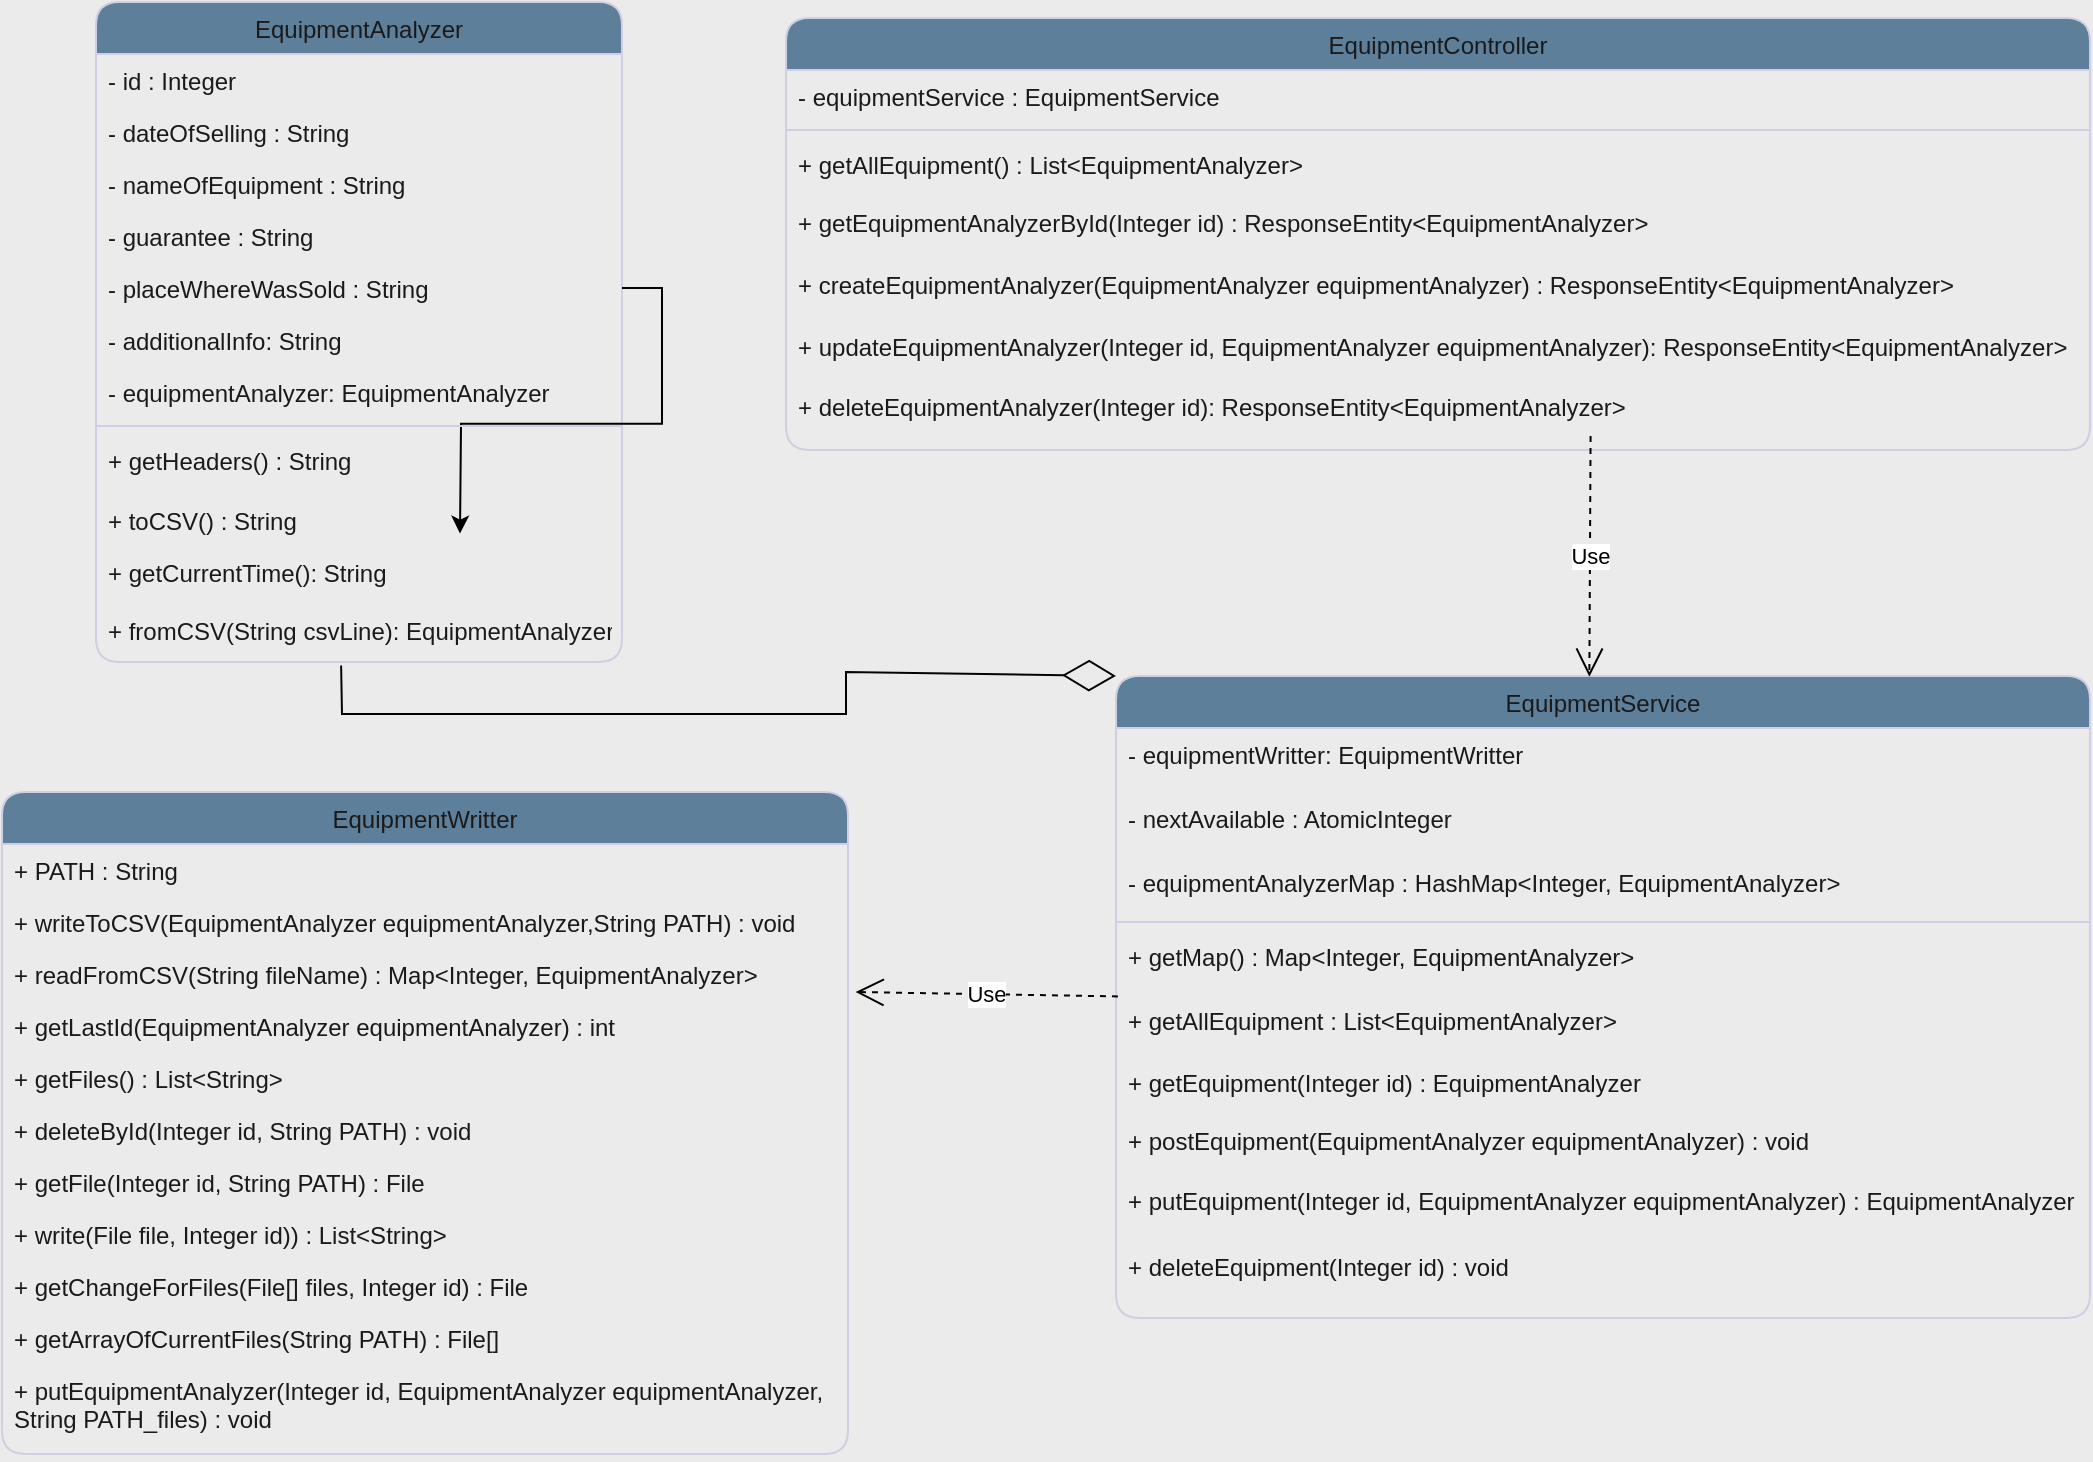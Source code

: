 <mxfile version="21.3.8" type="google">
  <diagram id="C5RBs43oDa-KdzZeNtuy" name="Page-1">
    <mxGraphModel dx="1613" dy="676" grid="0" gridSize="31" guides="1" tooltips="1" connect="1" arrows="1" fold="1" page="1" pageScale="1" pageWidth="1169" pageHeight="827" background="#EBEBEB" math="0" shadow="0">
      <root>
        <mxCell id="WIyWlLk6GJQsqaUBKTNV-0" />
        <mxCell id="WIyWlLk6GJQsqaUBKTNV-1" parent="WIyWlLk6GJQsqaUBKTNV-0" />
        <mxCell id="zkfFHV4jXpPFQw0GAbJ--0" value="EquipmentController" style="swimlane;fontStyle=0;align=center;verticalAlign=top;childLayout=stackLayout;horizontal=1;startSize=26;horizontalStack=0;resizeParent=1;resizeLast=0;collapsible=1;marginBottom=0;rounded=1;shadow=0;strokeWidth=1;labelBackgroundColor=none;fillColor=#5D7F99;strokeColor=#D0CEE2;fontColor=#1A1A1A;" parent="WIyWlLk6GJQsqaUBKTNV-1" vertex="1">
          <mxGeometry x="445" y="59" width="652" height="216" as="geometry">
            <mxRectangle x="230" y="140" width="160" height="26" as="alternateBounds" />
          </mxGeometry>
        </mxCell>
        <mxCell id="zkfFHV4jXpPFQw0GAbJ--1" value="- equipmentService : EquipmentService " style="text;align=left;verticalAlign=top;spacingLeft=4;spacingRight=4;overflow=hidden;rotatable=0;points=[[0,0.5],[1,0.5]];portConstraint=eastwest;labelBackgroundColor=none;rounded=1;fontColor=#1A1A1A;" parent="zkfFHV4jXpPFQw0GAbJ--0" vertex="1">
          <mxGeometry y="26" width="652" height="26" as="geometry" />
        </mxCell>
        <mxCell id="zkfFHV4jXpPFQw0GAbJ--4" value="" style="line;html=1;strokeWidth=1;align=left;verticalAlign=middle;spacingTop=-1;spacingLeft=3;spacingRight=3;rotatable=0;labelPosition=right;points=[];portConstraint=eastwest;labelBackgroundColor=none;rounded=1;fillColor=#5D7F99;strokeColor=#D0CEE2;fontColor=#1A1A1A;" parent="zkfFHV4jXpPFQw0GAbJ--0" vertex="1">
          <mxGeometry y="52" width="652" height="8" as="geometry" />
        </mxCell>
        <mxCell id="zkfFHV4jXpPFQw0GAbJ--5" value="+ getAllEquipment() : List&lt;EquipmentAnalyzer&gt;" style="text;align=left;verticalAlign=top;spacingLeft=4;spacingRight=4;overflow=hidden;rotatable=0;points=[[0,0.5],[1,0.5]];portConstraint=eastwest;labelBackgroundColor=none;rounded=1;fontColor=#1A1A1A;" parent="zkfFHV4jXpPFQw0GAbJ--0" vertex="1">
          <mxGeometry y="60" width="652" height="29" as="geometry" />
        </mxCell>
        <mxCell id="zkfFHV4jXpPFQw0GAbJ--3" value="+ getEquipmentAnalyzerById(Integer id) : ResponseEntity&lt;EquipmentAnalyzer&gt;" style="text;align=left;verticalAlign=top;spacingLeft=4;spacingRight=4;overflow=hidden;rotatable=0;points=[[0,0.5],[1,0.5]];portConstraint=eastwest;rounded=1;shadow=0;html=0;labelBackgroundColor=none;fontColor=#1A1A1A;" parent="zkfFHV4jXpPFQw0GAbJ--0" vertex="1">
          <mxGeometry y="89" width="652" height="31" as="geometry" />
        </mxCell>
        <mxCell id="zkfFHV4jXpPFQw0GAbJ--2" value="+ createEquipmentAnalyzer(EquipmentAnalyzer equipmentAnalyzer) : ResponseEntity&lt;EquipmentAnalyzer&gt; " style="text;align=left;verticalAlign=top;spacingLeft=4;spacingRight=4;overflow=hidden;rotatable=0;points=[[0,0.5],[1,0.5]];portConstraint=eastwest;rounded=1;shadow=0;html=0;labelBackgroundColor=none;fontColor=#1A1A1A;" parent="zkfFHV4jXpPFQw0GAbJ--0" vertex="1">
          <mxGeometry y="120" width="652" height="31" as="geometry" />
        </mxCell>
        <mxCell id="-fVI4DHskBimmGnEmqWf-4" value="+ updateEquipmentAnalyzer(Integer id, EquipmentAnalyzer equipmentAnalyzer): ResponseEntity&lt;EquipmentAnalyzer&gt; " style="text;align=left;verticalAlign=top;spacingLeft=4;spacingRight=4;overflow=hidden;rotatable=0;points=[[0,0.5],[1,0.5]];portConstraint=eastwest;rounded=1;shadow=0;html=0;labelBackgroundColor=none;fontColor=#1A1A1A;" parent="zkfFHV4jXpPFQw0GAbJ--0" vertex="1">
          <mxGeometry y="151" width="652" height="30" as="geometry" />
        </mxCell>
        <mxCell id="-fVI4DHskBimmGnEmqWf-5" value="+ deleteEquipmentAnalyzer(Integer id): ResponseEntity&lt;EquipmentAnalyzer&gt; " style="text;align=left;verticalAlign=top;spacingLeft=4;spacingRight=4;overflow=hidden;rotatable=0;points=[[0,0.5],[1,0.5]];portConstraint=eastwest;rounded=1;shadow=0;html=0;labelBackgroundColor=none;fontColor=#1A1A1A;" parent="zkfFHV4jXpPFQw0GAbJ--0" vertex="1">
          <mxGeometry y="181" width="652" height="28" as="geometry" />
        </mxCell>
        <mxCell id="zkfFHV4jXpPFQw0GAbJ--6" value="EquipmentWritter" style="swimlane;fontStyle=0;align=center;verticalAlign=top;childLayout=stackLayout;horizontal=1;startSize=26;horizontalStack=0;resizeParent=1;resizeLast=0;collapsible=1;marginBottom=0;rounded=1;shadow=0;strokeWidth=1;labelBackgroundColor=none;fillColor=#5D7F99;strokeColor=#D0CEE2;fontColor=#1A1A1A;" parent="WIyWlLk6GJQsqaUBKTNV-1" vertex="1">
          <mxGeometry x="53" y="446" width="423" height="331" as="geometry">
            <mxRectangle x="130" y="380" width="160" height="26" as="alternateBounds" />
          </mxGeometry>
        </mxCell>
        <mxCell id="zkfFHV4jXpPFQw0GAbJ--7" value="+ PATH : String" style="text;align=left;verticalAlign=top;spacingLeft=4;spacingRight=4;overflow=hidden;rotatable=0;points=[[0,0.5],[1,0.5]];portConstraint=eastwest;labelBackgroundColor=none;rounded=1;fontColor=#1A1A1A;" parent="zkfFHV4jXpPFQw0GAbJ--6" vertex="1">
          <mxGeometry y="26" width="423" height="26" as="geometry" />
        </mxCell>
        <mxCell id="Ttm7hZc6XoEcXdA8p3Gv-5" value="+ writeToCSV(EquipmentAnalyzer equipmentAnalyzer,String PATH) : void" style="text;align=left;verticalAlign=top;spacingLeft=4;spacingRight=4;overflow=hidden;rotatable=0;points=[[0,0.5],[1,0.5]];portConstraint=eastwest;labelBackgroundColor=none;rounded=1;fontColor=#1A1A1A;" vertex="1" parent="zkfFHV4jXpPFQw0GAbJ--6">
          <mxGeometry y="52" width="423" height="26" as="geometry" />
        </mxCell>
        <mxCell id="Ttm7hZc6XoEcXdA8p3Gv-6" value="+ readFromCSV(String fileName) : Map&lt;Integer, EquipmentAnalyzer&gt;" style="text;align=left;verticalAlign=top;spacingLeft=4;spacingRight=4;overflow=hidden;rotatable=0;points=[[0,0.5],[1,0.5]];portConstraint=eastwest;labelBackgroundColor=none;rounded=1;fontColor=#1A1A1A;" vertex="1" parent="zkfFHV4jXpPFQw0GAbJ--6">
          <mxGeometry y="78" width="423" height="26" as="geometry" />
        </mxCell>
        <mxCell id="Ttm7hZc6XoEcXdA8p3Gv-7" value="+ getLastId(EquipmentAnalyzer equipmentAnalyzer) : int" style="text;align=left;verticalAlign=top;spacingLeft=4;spacingRight=4;overflow=hidden;rotatable=0;points=[[0,0.5],[1,0.5]];portConstraint=eastwest;labelBackgroundColor=none;rounded=1;fontColor=#1A1A1A;" vertex="1" parent="zkfFHV4jXpPFQw0GAbJ--6">
          <mxGeometry y="104" width="423" height="26" as="geometry" />
        </mxCell>
        <mxCell id="Ttm7hZc6XoEcXdA8p3Gv-8" value="+ getFiles() : List&lt;String&gt;" style="text;align=left;verticalAlign=top;spacingLeft=4;spacingRight=4;overflow=hidden;rotatable=0;points=[[0,0.5],[1,0.5]];portConstraint=eastwest;labelBackgroundColor=none;rounded=1;fontColor=#1A1A1A;" vertex="1" parent="zkfFHV4jXpPFQw0GAbJ--6">
          <mxGeometry y="130" width="423" height="26" as="geometry" />
        </mxCell>
        <mxCell id="Ttm7hZc6XoEcXdA8p3Gv-9" value="+ deleteById(Integer id, String PATH) : void" style="text;align=left;verticalAlign=top;spacingLeft=4;spacingRight=4;overflow=hidden;rotatable=0;points=[[0,0.5],[1,0.5]];portConstraint=eastwest;labelBackgroundColor=none;rounded=1;fontColor=#1A1A1A;" vertex="1" parent="zkfFHV4jXpPFQw0GAbJ--6">
          <mxGeometry y="156" width="423" height="26" as="geometry" />
        </mxCell>
        <mxCell id="Ttm7hZc6XoEcXdA8p3Gv-10" value="+ getFile(Integer id, String PATH) : File" style="text;align=left;verticalAlign=top;spacingLeft=4;spacingRight=4;overflow=hidden;rotatable=0;points=[[0,0.5],[1,0.5]];portConstraint=eastwest;labelBackgroundColor=none;rounded=1;fontColor=#1A1A1A;" vertex="1" parent="zkfFHV4jXpPFQw0GAbJ--6">
          <mxGeometry y="182" width="423" height="26" as="geometry" />
        </mxCell>
        <mxCell id="Ttm7hZc6XoEcXdA8p3Gv-11" value="+ write(File file, Integer id)) : List&lt;String&gt;" style="text;align=left;verticalAlign=top;spacingLeft=4;spacingRight=4;overflow=hidden;rotatable=0;points=[[0,0.5],[1,0.5]];portConstraint=eastwest;labelBackgroundColor=none;rounded=1;fontColor=#1A1A1A;" vertex="1" parent="zkfFHV4jXpPFQw0GAbJ--6">
          <mxGeometry y="208" width="423" height="26" as="geometry" />
        </mxCell>
        <mxCell id="Ttm7hZc6XoEcXdA8p3Gv-12" value="+ getChangeForFiles(File[] files, Integer id) : File" style="text;align=left;verticalAlign=top;spacingLeft=4;spacingRight=4;overflow=hidden;rotatable=0;points=[[0,0.5],[1,0.5]];portConstraint=eastwest;labelBackgroundColor=none;rounded=1;fontColor=#1A1A1A;" vertex="1" parent="zkfFHV4jXpPFQw0GAbJ--6">
          <mxGeometry y="234" width="423" height="26" as="geometry" />
        </mxCell>
        <mxCell id="Ttm7hZc6XoEcXdA8p3Gv-13" value="+ getArrayOfCurrentFiles(String PATH) : File[]" style="text;align=left;verticalAlign=top;spacingLeft=4;spacingRight=4;overflow=hidden;rotatable=0;points=[[0,0.5],[1,0.5]];portConstraint=eastwest;labelBackgroundColor=none;rounded=1;fontColor=#1A1A1A;" vertex="1" parent="zkfFHV4jXpPFQw0GAbJ--6">
          <mxGeometry y="260" width="423" height="26" as="geometry" />
        </mxCell>
        <mxCell id="Ttm7hZc6XoEcXdA8p3Gv-14" value="+ putEquipmentAnalyzer(Integer id, EquipmentAnalyzer equipmentAnalyzer,&#xa;String PATH_files) : void" style="text;align=left;verticalAlign=top;spacingLeft=4;spacingRight=4;overflow=hidden;rotatable=0;points=[[0,0.5],[1,0.5]];portConstraint=eastwest;labelBackgroundColor=none;rounded=1;fontColor=#1A1A1A;" vertex="1" parent="zkfFHV4jXpPFQw0GAbJ--6">
          <mxGeometry y="286" width="423" height="45" as="geometry" />
        </mxCell>
        <mxCell id="zkfFHV4jXpPFQw0GAbJ--17" value="EquipmentService" style="swimlane;fontStyle=0;align=center;verticalAlign=top;childLayout=stackLayout;horizontal=1;startSize=26;horizontalStack=0;resizeParent=1;resizeLast=0;collapsible=1;marginBottom=0;rounded=1;shadow=0;strokeWidth=1;labelBackgroundColor=none;fillColor=#5D7F99;strokeColor=#D0CEE2;fontColor=#1A1A1A;" parent="WIyWlLk6GJQsqaUBKTNV-1" vertex="1">
          <mxGeometry x="610" y="388" width="487" height="321" as="geometry">
            <mxRectangle x="550" y="140" width="160" height="26" as="alternateBounds" />
          </mxGeometry>
        </mxCell>
        <mxCell id="zkfFHV4jXpPFQw0GAbJ--19" value="- equipmentWritter: EquipmentWritter" style="text;align=left;verticalAlign=top;spacingLeft=4;spacingRight=4;overflow=hidden;rotatable=0;points=[[0,0.5],[1,0.5]];portConstraint=eastwest;rounded=1;shadow=0;html=0;labelBackgroundColor=none;fontColor=#1A1A1A;" parent="zkfFHV4jXpPFQw0GAbJ--17" vertex="1">
          <mxGeometry y="26" width="487" height="32" as="geometry" />
        </mxCell>
        <mxCell id="Ttm7hZc6XoEcXdA8p3Gv-2" value="- nextAvailable : AtomicInteger" style="text;align=left;verticalAlign=top;spacingLeft=4;spacingRight=4;overflow=hidden;rotatable=0;points=[[0,0.5],[1,0.5]];portConstraint=eastwest;rounded=1;shadow=0;html=0;labelBackgroundColor=none;fontColor=#1A1A1A;" vertex="1" parent="zkfFHV4jXpPFQw0GAbJ--17">
          <mxGeometry y="58" width="487" height="32" as="geometry" />
        </mxCell>
        <mxCell id="zkfFHV4jXpPFQw0GAbJ--18" value="- equipmentAnalyzerMap : HashMap&lt;Integer, EquipmentAnalyzer&gt; " style="text;align=left;verticalAlign=top;spacingLeft=4;spacingRight=4;overflow=hidden;rotatable=0;points=[[0,0.5],[1,0.5]];portConstraint=eastwest;labelBackgroundColor=none;rounded=1;fontColor=#1A1A1A;" parent="zkfFHV4jXpPFQw0GAbJ--17" vertex="1">
          <mxGeometry y="90" width="487" height="29" as="geometry" />
        </mxCell>
        <mxCell id="zkfFHV4jXpPFQw0GAbJ--23" value="" style="line;html=1;strokeWidth=1;align=left;verticalAlign=middle;spacingTop=-1;spacingLeft=3;spacingRight=3;rotatable=0;labelPosition=right;points=[];portConstraint=eastwest;labelBackgroundColor=none;rounded=1;fillColor=#5D7F99;strokeColor=#D0CEE2;fontColor=#1A1A1A;" parent="zkfFHV4jXpPFQw0GAbJ--17" vertex="1">
          <mxGeometry y="119" width="487" height="8" as="geometry" />
        </mxCell>
        <mxCell id="zkfFHV4jXpPFQw0GAbJ--20" value="+ getMap() : Map&lt;Integer, EquipmentAnalyzer&gt; " style="text;align=left;verticalAlign=top;spacingLeft=4;spacingRight=4;overflow=hidden;rotatable=0;points=[[0,0.5],[1,0.5]];portConstraint=eastwest;rounded=1;shadow=0;html=0;labelBackgroundColor=none;fontColor=#1A1A1A;" parent="zkfFHV4jXpPFQw0GAbJ--17" vertex="1">
          <mxGeometry y="127" width="487" height="32" as="geometry" />
        </mxCell>
        <mxCell id="zkfFHV4jXpPFQw0GAbJ--21" value="+ getAllEquipment : List&lt;EquipmentAnalyzer&gt; " style="text;align=left;verticalAlign=top;spacingLeft=4;spacingRight=4;overflow=hidden;rotatable=0;points=[[0,0.5],[1,0.5]];portConstraint=eastwest;rounded=1;shadow=0;html=0;labelBackgroundColor=none;fontColor=#1A1A1A;" parent="zkfFHV4jXpPFQw0GAbJ--17" vertex="1">
          <mxGeometry y="159" width="487" height="31" as="geometry" />
        </mxCell>
        <mxCell id="zkfFHV4jXpPFQw0GAbJ--22" value="+ getEquipment(Integer id) : EquipmentAnalyzer" style="text;align=left;verticalAlign=top;spacingLeft=4;spacingRight=4;overflow=hidden;rotatable=0;points=[[0,0.5],[1,0.5]];portConstraint=eastwest;rounded=1;shadow=0;html=0;labelBackgroundColor=none;fontColor=#1A1A1A;" parent="zkfFHV4jXpPFQw0GAbJ--17" vertex="1">
          <mxGeometry y="190" width="487" height="29" as="geometry" />
        </mxCell>
        <mxCell id="zkfFHV4jXpPFQw0GAbJ--24" value="+ postEquipment(EquipmentAnalyzer equipmentAnalyzer) : void" style="text;align=left;verticalAlign=top;spacingLeft=4;spacingRight=4;overflow=hidden;rotatable=0;points=[[0,0.5],[1,0.5]];portConstraint=eastwest;labelBackgroundColor=none;rounded=1;fontColor=#1A1A1A;" parent="zkfFHV4jXpPFQw0GAbJ--17" vertex="1">
          <mxGeometry y="219" width="487" height="30" as="geometry" />
        </mxCell>
        <mxCell id="zkfFHV4jXpPFQw0GAbJ--25" value="+ putEquipment(Integer id, EquipmentAnalyzer equipmentAnalyzer) : EquipmentAnalyzer" style="text;align=left;verticalAlign=top;spacingLeft=4;spacingRight=4;overflow=hidden;rotatable=0;points=[[0,0.5],[1,0.5]];portConstraint=eastwest;labelBackgroundColor=none;rounded=1;fontColor=#1A1A1A;" parent="zkfFHV4jXpPFQw0GAbJ--17" vertex="1">
          <mxGeometry y="249" width="487" height="33" as="geometry" />
        </mxCell>
        <mxCell id="-fVI4DHskBimmGnEmqWf-6" value="+ deleteEquipment(Integer id) : void" style="text;align=left;verticalAlign=top;spacingLeft=4;spacingRight=4;overflow=hidden;rotatable=0;points=[[0,0.5],[1,0.5]];portConstraint=eastwest;labelBackgroundColor=none;rounded=1;fontColor=#1A1A1A;" parent="zkfFHV4jXpPFQw0GAbJ--17" vertex="1">
          <mxGeometry y="282" width="487" height="39" as="geometry" />
        </mxCell>
        <mxCell id="caZHp932xz7tqyJCjMq0-0" value="EquipmentAnalyzer" style="swimlane;fontStyle=0;align=center;verticalAlign=top;childLayout=stackLayout;horizontal=1;startSize=26;horizontalStack=0;resizeParent=1;resizeLast=0;collapsible=1;marginBottom=0;rounded=1;shadow=0;strokeWidth=1;labelBackgroundColor=none;fillColor=#5D7F99;strokeColor=#D0CEE2;fontColor=#1A1A1A;" parent="WIyWlLk6GJQsqaUBKTNV-1" vertex="1">
          <mxGeometry x="100" y="51" width="263" height="330" as="geometry">
            <mxRectangle x="130" y="380" width="160" height="26" as="alternateBounds" />
          </mxGeometry>
        </mxCell>
        <mxCell id="caZHp932xz7tqyJCjMq0-1" value="- id : Integer" style="text;align=left;verticalAlign=top;spacingLeft=4;spacingRight=4;overflow=hidden;rotatable=0;points=[[0,0.5],[1,0.5]];portConstraint=eastwest;labelBackgroundColor=none;rounded=1;fontColor=#1A1A1A;" parent="caZHp932xz7tqyJCjMq0-0" vertex="1">
          <mxGeometry y="26" width="263" height="26" as="geometry" />
        </mxCell>
        <mxCell id="caZHp932xz7tqyJCjMq0-2" value="- dateOfSelling : String" style="text;align=left;verticalAlign=top;spacingLeft=4;spacingRight=4;overflow=hidden;rotatable=0;points=[[0,0.5],[1,0.5]];portConstraint=eastwest;rounded=1;shadow=0;html=0;labelBackgroundColor=none;fontColor=#1A1A1A;" parent="caZHp932xz7tqyJCjMq0-0" vertex="1">
          <mxGeometry y="52" width="263" height="26" as="geometry" />
        </mxCell>
        <mxCell id="caZHp932xz7tqyJCjMq0-4" value="- nameOfEquipment : String" style="text;align=left;verticalAlign=top;spacingLeft=4;spacingRight=4;overflow=hidden;rotatable=0;points=[[0,0.5],[1,0.5]];portConstraint=eastwest;fontStyle=0;labelBackgroundColor=none;rounded=1;fontColor=#1A1A1A;" parent="caZHp932xz7tqyJCjMq0-0" vertex="1">
          <mxGeometry y="78" width="263" height="26" as="geometry" />
        </mxCell>
        <mxCell id="caZHp932xz7tqyJCjMq0-5" value="- guarantee : String" style="text;align=left;verticalAlign=top;spacingLeft=4;spacingRight=4;overflow=hidden;rotatable=0;points=[[0,0.5],[1,0.5]];portConstraint=eastwest;labelBackgroundColor=none;rounded=1;fontColor=#1A1A1A;" parent="caZHp932xz7tqyJCjMq0-0" vertex="1">
          <mxGeometry y="104" width="263" height="26" as="geometry" />
        </mxCell>
        <mxCell id="-fVI4DHskBimmGnEmqWf-13" style="edgeStyle=orthogonalEdgeStyle;rounded=0;orthogonalLoop=1;jettySize=auto;html=1;exitX=1;exitY=0.5;exitDx=0;exitDy=0;" parent="caZHp932xz7tqyJCjMq0-0" source="-fVI4DHskBimmGnEmqWf-0" edge="1">
          <mxGeometry relative="1" as="geometry">
            <mxPoint x="182" y="265.8" as="targetPoint" />
          </mxGeometry>
        </mxCell>
        <mxCell id="-fVI4DHskBimmGnEmqWf-0" value="- placeWhereWasSold : String" style="text;align=left;verticalAlign=top;spacingLeft=4;spacingRight=4;overflow=hidden;rotatable=0;points=[[0,0.5],[1,0.5]];portConstraint=eastwest;labelBackgroundColor=none;rounded=1;fontColor=#1A1A1A;" parent="caZHp932xz7tqyJCjMq0-0" vertex="1">
          <mxGeometry y="130" width="263" height="26" as="geometry" />
        </mxCell>
        <mxCell id="-fVI4DHskBimmGnEmqWf-1" value="- additionalInfo: String" style="text;align=left;verticalAlign=top;spacingLeft=4;spacingRight=4;overflow=hidden;rotatable=0;points=[[0,0.5],[1,0.5]];portConstraint=eastwest;labelBackgroundColor=none;rounded=1;fontColor=#1A1A1A;" parent="caZHp932xz7tqyJCjMq0-0" vertex="1">
          <mxGeometry y="156" width="263" height="26" as="geometry" />
        </mxCell>
        <mxCell id="Ttm7hZc6XoEcXdA8p3Gv-1" value="- equipmentAnalyzer: EquipmentAnalyzer" style="text;align=left;verticalAlign=top;spacingLeft=4;spacingRight=4;overflow=hidden;rotatable=0;points=[[0,0.5],[1,0.5]];portConstraint=eastwest;labelBackgroundColor=none;rounded=1;fontColor=#1A1A1A;" vertex="1" parent="caZHp932xz7tqyJCjMq0-0">
          <mxGeometry y="182" width="263" height="26" as="geometry" />
        </mxCell>
        <mxCell id="caZHp932xz7tqyJCjMq0-3" value="" style="line;html=1;strokeWidth=1;align=left;verticalAlign=middle;spacingTop=-1;spacingLeft=3;spacingRight=3;rotatable=0;labelPosition=right;points=[];portConstraint=eastwest;labelBackgroundColor=none;rounded=1;fillColor=#5D7F99;strokeColor=#D0CEE2;fontColor=#1A1A1A;" parent="caZHp932xz7tqyJCjMq0-0" vertex="1">
          <mxGeometry y="208" width="263" height="8" as="geometry" />
        </mxCell>
        <mxCell id="-fVI4DHskBimmGnEmqWf-2" value="+ getHeaders() : String" style="text;align=left;verticalAlign=top;spacingLeft=4;spacingRight=4;overflow=hidden;rotatable=0;points=[[0,0.5],[1,0.5]];portConstraint=eastwest;labelBackgroundColor=none;rounded=1;fontColor=#1A1A1A;" parent="caZHp932xz7tqyJCjMq0-0" vertex="1">
          <mxGeometry y="216" width="263" height="30" as="geometry" />
        </mxCell>
        <mxCell id="-fVI4DHskBimmGnEmqWf-3" value="+ toCSV() : String" style="text;align=left;verticalAlign=top;spacingLeft=4;spacingRight=4;overflow=hidden;rotatable=0;points=[[0,0.5],[1,0.5]];portConstraint=eastwest;labelBackgroundColor=none;rounded=1;fontColor=#1A1A1A;" parent="caZHp932xz7tqyJCjMq0-0" vertex="1">
          <mxGeometry y="246" width="263" height="26" as="geometry" />
        </mxCell>
        <mxCell id="-fVI4DHskBimmGnEmqWf-17" value="+ getCurrentTime(): String" style="text;align=left;verticalAlign=top;spacingLeft=4;spacingRight=4;overflow=hidden;rotatable=0;points=[[0,0.5],[1,0.5]];portConstraint=eastwest;labelBackgroundColor=none;rounded=1;fontColor=#1A1A1A;" parent="caZHp932xz7tqyJCjMq0-0" vertex="1">
          <mxGeometry y="272" width="263" height="29" as="geometry" />
        </mxCell>
        <mxCell id="Ttm7hZc6XoEcXdA8p3Gv-0" value="+ fromCSV(String csvLine): EquipmentAnalyzer" style="text;align=left;verticalAlign=top;spacingLeft=4;spacingRight=4;overflow=hidden;rotatable=0;points=[[0,0.5],[1,0.5]];portConstraint=eastwest;labelBackgroundColor=none;rounded=1;fontColor=#1A1A1A;" vertex="1" parent="caZHp932xz7tqyJCjMq0-0">
          <mxGeometry y="301" width="263" height="29" as="geometry" />
        </mxCell>
        <mxCell id="-fVI4DHskBimmGnEmqWf-12" value="" style="endArrow=diamondThin;endFill=0;endSize=24;html=1;rounded=0;strokeColor=#030303;entryX=0;entryY=0;entryDx=0;entryDy=0;exitX=0.466;exitY=1.062;exitDx=0;exitDy=0;exitPerimeter=0;" parent="WIyWlLk6GJQsqaUBKTNV-1" source="Ttm7hZc6XoEcXdA8p3Gv-0" target="zkfFHV4jXpPFQw0GAbJ--17" edge="1">
          <mxGeometry width="160" relative="1" as="geometry">
            <mxPoint x="331" y="424" as="sourcePoint" />
            <mxPoint x="424" y="286" as="targetPoint" />
            <Array as="points">
              <mxPoint x="223" y="407" />
              <mxPoint x="358" y="407" />
              <mxPoint x="475" y="407" />
              <mxPoint x="475" y="386" />
            </Array>
          </mxGeometry>
        </mxCell>
        <mxCell id="-fVI4DHskBimmGnEmqWf-14" value="Use" style="endArrow=open;endSize=12;dashed=1;html=1;rounded=0;strokeColor=#030303;fontColor=#030303;labelBackgroundColor=#FFFFFF;exitX=0.002;exitY=0.039;exitDx=0;exitDy=0;exitPerimeter=0;entryX=1.009;entryY=0.846;entryDx=0;entryDy=0;entryPerimeter=0;" parent="WIyWlLk6GJQsqaUBKTNV-1" source="zkfFHV4jXpPFQw0GAbJ--21" target="Ttm7hZc6XoEcXdA8p3Gv-6" edge="1">
          <mxGeometry width="160" relative="1" as="geometry">
            <mxPoint x="383" y="382" as="sourcePoint" />
            <mxPoint x="543" y="382" as="targetPoint" />
          </mxGeometry>
        </mxCell>
        <mxCell id="-fVI4DHskBimmGnEmqWf-15" value="Use" style="endArrow=open;endSize=12;dashed=1;html=1;rounded=0;labelBackgroundColor=#FFFFFF;fontColor=#000000;strokeColor=#000000;entryX=0.486;entryY=0.001;entryDx=0;entryDy=0;entryPerimeter=0;exitX=0.617;exitY=1;exitDx=0;exitDy=0;exitPerimeter=0;" parent="WIyWlLk6GJQsqaUBKTNV-1" source="-fVI4DHskBimmGnEmqWf-5" target="zkfFHV4jXpPFQw0GAbJ--17" edge="1">
          <mxGeometry width="160" relative="1" as="geometry">
            <mxPoint x="847" y="259" as="sourcePoint" />
            <mxPoint x="847" y="391" as="targetPoint" />
          </mxGeometry>
        </mxCell>
      </root>
    </mxGraphModel>
  </diagram>
</mxfile>
